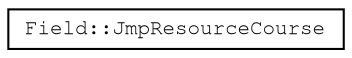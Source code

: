 digraph "Graphical Class Hierarchy"
{
 // LATEX_PDF_SIZE
  edge [fontname="FreeMono",fontsize="10",labelfontname="FreeMono",labelfontsize="10"];
  node [fontname="FreeMono",fontsize="10",shape=record];
  rankdir="LR";
  Node0 [label="Field::JmpResourceCourse",height=0.2,width=0.4,color="black", fillcolor="white", style="filled",URL="$class_field_1_1_jmp_resource_course.html",tooltip=" "];
}
